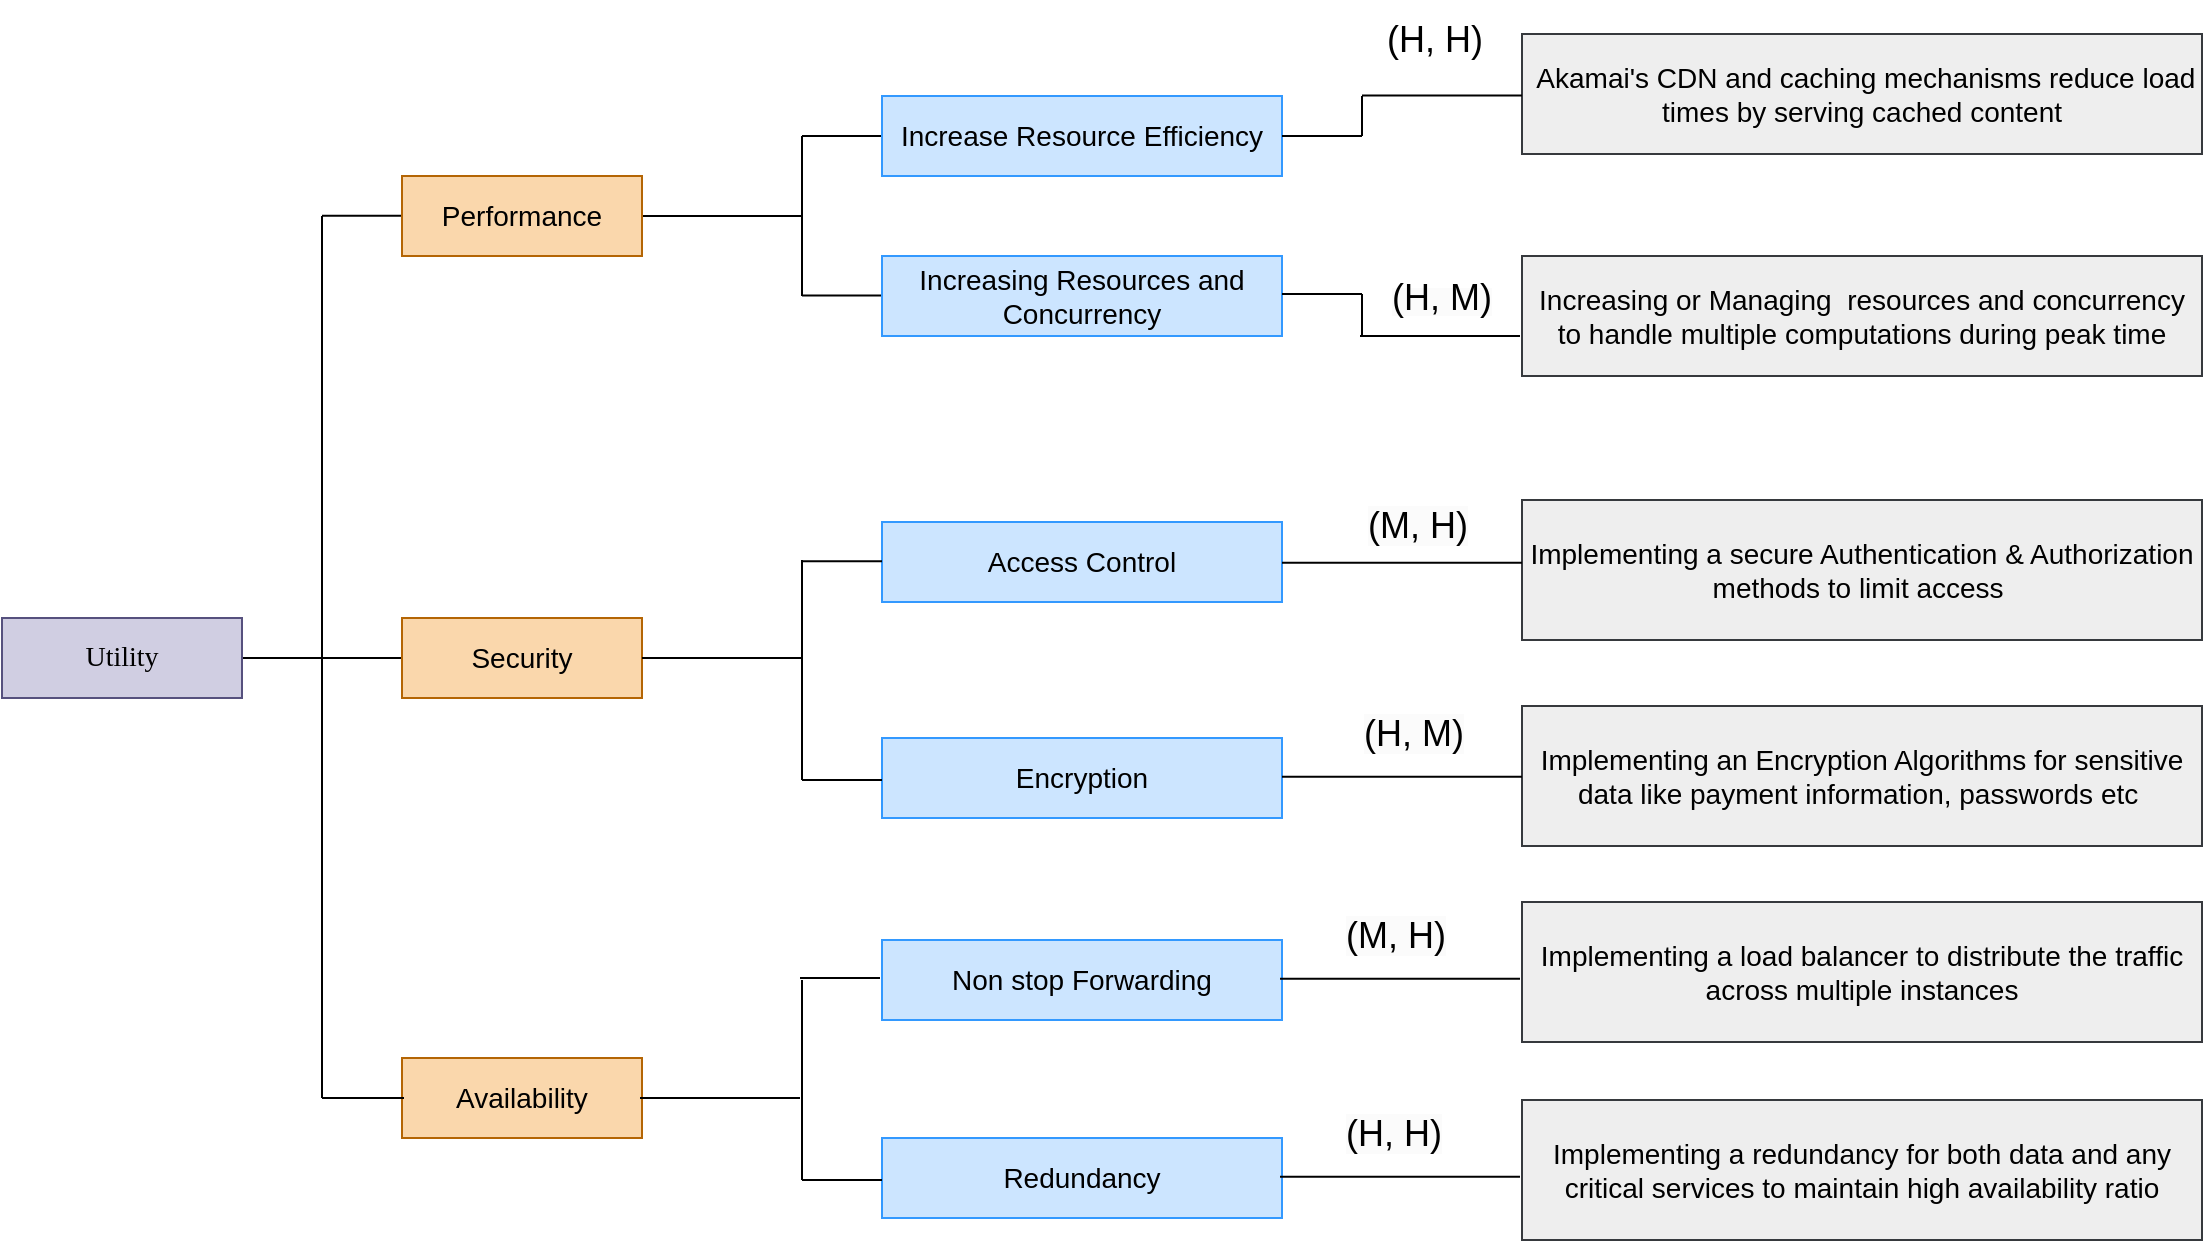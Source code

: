 <mxfile version="24.8.3">
  <diagram name="Page-1" id="LmiuUmgnv__zAsx9lShg">
    <mxGraphModel dx="1286" dy="742" grid="1" gridSize="10" guides="1" tooltips="1" connect="1" arrows="1" fold="1" page="1" pageScale="1" pageWidth="1654" pageHeight="1169" math="0" shadow="0">
      <root>
        <mxCell id="0" />
        <mxCell id="1" parent="0" />
        <mxCell id="gtHZ6hIYW6Zl_LwmwWwU-5" value="&lt;font style=&quot;font-size: 14px;&quot;&gt;Availability&lt;/font&gt;" style="rounded=0;whiteSpace=wrap;html=1;fillColor=#fad7ac;strokeColor=#b46504;" parent="1" vertex="1">
          <mxGeometry x="240" y="599" width="120" height="40" as="geometry" />
        </mxCell>
        <mxCell id="gtHZ6hIYW6Zl_LwmwWwU-8" value="&lt;font style=&quot;font-size: 14px;&quot;&gt;&amp;nbsp;Akamai&#39;s CDN and caching mechanisms reduce load times by serving cached content&lt;/font&gt;" style="rounded=0;whiteSpace=wrap;html=1;fillColor=#eeeeee;strokeColor=#36393d;" parent="1" vertex="1">
          <mxGeometry x="800" y="87" width="340" height="60" as="geometry" />
        </mxCell>
        <mxCell id="gtHZ6hIYW6Zl_LwmwWwU-12" value="&lt;span style=&quot;font-size: 14px;&quot;&gt;Increasing or Managing&amp;nbsp; resources and concurrency to handle multiple computations during peak time&lt;/span&gt;" style="rounded=0;whiteSpace=wrap;html=1;fillColor=#eeeeee;strokeColor=#36393d;" parent="1" vertex="1">
          <mxGeometry x="800" y="198" width="340" height="60" as="geometry" />
        </mxCell>
        <mxCell id="gtHZ6hIYW6Zl_LwmwWwU-17" value="" style="endArrow=none;html=1;rounded=0;exitX=1;exitY=0.5;exitDx=0;exitDy=0;entryX=0;entryY=0.5;entryDx=0;entryDy=0;" parent="1" source="gtHZ6hIYW6Zl_LwmwWwU-1" target="gtHZ6hIYW6Zl_LwmwWwU-4" edge="1">
          <mxGeometry width="50" height="50" relative="1" as="geometry">
            <mxPoint x="450" y="429" as="sourcePoint" />
            <mxPoint x="500" y="379" as="targetPoint" />
          </mxGeometry>
        </mxCell>
        <mxCell id="gtHZ6hIYW6Zl_LwmwWwU-18" value="" style="endArrow=none;html=1;rounded=0;" parent="1" edge="1">
          <mxGeometry width="50" height="50" relative="1" as="geometry">
            <mxPoint x="200" y="400" as="sourcePoint" />
            <mxPoint x="200" y="178" as="targetPoint" />
          </mxGeometry>
        </mxCell>
        <mxCell id="gtHZ6hIYW6Zl_LwmwWwU-4" value="&lt;font style=&quot;font-size: 14px;&quot;&gt;Security&lt;/font&gt;" style="rounded=0;whiteSpace=wrap;html=1;fillColor=#fad7ac;strokeColor=#b46504;" parent="1" vertex="1">
          <mxGeometry x="240" y="379" width="120" height="40" as="geometry" />
        </mxCell>
        <mxCell id="gtHZ6hIYW6Zl_LwmwWwU-1" value="&lt;font style=&quot;font-size: 14px;&quot; face=&quot;Verdana&quot;&gt;Utility&lt;/font&gt;" style="rounded=0;whiteSpace=wrap;html=1;fillColor=#d0cee2;strokeColor=#56517e;" parent="1" vertex="1">
          <mxGeometry x="40" y="379" width="120" height="40" as="geometry" />
        </mxCell>
        <mxCell id="gtHZ6hIYW6Zl_LwmwWwU-21" value="" style="endArrow=none;html=1;rounded=0;" parent="1" edge="1">
          <mxGeometry width="50" height="50" relative="1" as="geometry">
            <mxPoint x="200" y="177.82" as="sourcePoint" />
            <mxPoint x="240" y="177.82" as="targetPoint" />
            <Array as="points" />
          </mxGeometry>
        </mxCell>
        <mxCell id="gtHZ6hIYW6Zl_LwmwWwU-22" value="" style="endArrow=none;html=1;rounded=0;exitX=1;exitY=0.5;exitDx=0;exitDy=0;" parent="1" source="gtHZ6hIYW6Zl_LwmwWwU-2" edge="1">
          <mxGeometry width="50" height="50" relative="1" as="geometry">
            <mxPoint x="470" y="358" as="sourcePoint" />
            <mxPoint x="440" y="178" as="targetPoint" />
          </mxGeometry>
        </mxCell>
        <mxCell id="gtHZ6hIYW6Zl_LwmwWwU-23" value="" style="endArrow=none;html=1;rounded=0;" parent="1" edge="1">
          <mxGeometry width="50" height="50" relative="1" as="geometry">
            <mxPoint x="440" y="218" as="sourcePoint" />
            <mxPoint x="440" y="138" as="targetPoint" />
          </mxGeometry>
        </mxCell>
        <mxCell id="gtHZ6hIYW6Zl_LwmwWwU-24" value="" style="endArrow=none;html=1;rounded=0;entryX=0;entryY=0.5;entryDx=0;entryDy=0;" parent="1" target="gtHZ6hIYW6Zl_LwmwWwU-7" edge="1">
          <mxGeometry width="50" height="50" relative="1" as="geometry">
            <mxPoint x="440" y="138" as="sourcePoint" />
            <mxPoint x="520" y="308" as="targetPoint" />
          </mxGeometry>
        </mxCell>
        <mxCell id="gtHZ6hIYW6Zl_LwmwWwU-25" value="" style="endArrow=none;html=1;rounded=0;entryX=0;entryY=0.5;entryDx=0;entryDy=0;" parent="1" edge="1">
          <mxGeometry width="50" height="50" relative="1" as="geometry">
            <mxPoint x="440" y="217.71" as="sourcePoint" />
            <mxPoint x="480" y="217.71" as="targetPoint" />
          </mxGeometry>
        </mxCell>
        <mxCell id="gtHZ6hIYW6Zl_LwmwWwU-2" value="&lt;font style=&quot;font-size: 14px;&quot;&gt;Performance&lt;/font&gt;" style="rounded=0;whiteSpace=wrap;html=1;fillColor=#fad7ac;strokeColor=#b46504;" parent="1" vertex="1">
          <mxGeometry x="240" y="158" width="120" height="40" as="geometry" />
        </mxCell>
        <mxCell id="gtHZ6hIYW6Zl_LwmwWwU-7" value="&lt;font style=&quot;font-size: 14px;&quot;&gt;Increase Resource Efficiency&lt;/font&gt;" style="rounded=0;whiteSpace=wrap;html=1;fillColor=#cce5ff;strokeColor=#3399FF;" parent="1" vertex="1">
          <mxGeometry x="480" y="118" width="200" height="40" as="geometry" />
        </mxCell>
        <mxCell id="gtHZ6hIYW6Zl_LwmwWwU-11" value="&lt;span style=&quot;font-size: 14px;&quot;&gt;Increasing Resources and Concurrency&lt;/span&gt;" style="rounded=0;whiteSpace=wrap;html=1;fillColor=#cce5ff;strokeColor=#3399FF;" parent="1" vertex="1">
          <mxGeometry x="480" y="198" width="200" height="40" as="geometry" />
        </mxCell>
        <mxCell id="gtHZ6hIYW6Zl_LwmwWwU-28" value="" style="endArrow=none;html=1;rounded=0;entryX=1;entryY=0.5;entryDx=0;entryDy=0;" parent="1" target="gtHZ6hIYW6Zl_LwmwWwU-7" edge="1">
          <mxGeometry width="50" height="50" relative="1" as="geometry">
            <mxPoint x="720" y="138" as="sourcePoint" />
            <mxPoint x="470" y="268" as="targetPoint" />
          </mxGeometry>
        </mxCell>
        <mxCell id="gtHZ6hIYW6Zl_LwmwWwU-29" value="" style="endArrow=none;html=1;rounded=0;" parent="1" edge="1">
          <mxGeometry width="50" height="50" relative="1" as="geometry">
            <mxPoint x="720" y="118" as="sourcePoint" />
            <mxPoint x="720" y="138" as="targetPoint" />
          </mxGeometry>
        </mxCell>
        <mxCell id="gtHZ6hIYW6Zl_LwmwWwU-31" value="" style="endArrow=none;html=1;rounded=0;entryX=1;entryY=0.5;entryDx=0;entryDy=0;" parent="1" edge="1">
          <mxGeometry width="50" height="50" relative="1" as="geometry">
            <mxPoint x="720" y="217" as="sourcePoint" />
            <mxPoint x="680" y="217" as="targetPoint" />
          </mxGeometry>
        </mxCell>
        <mxCell id="gtHZ6hIYW6Zl_LwmwWwU-32" value="" style="endArrow=none;html=1;rounded=0;" parent="1" edge="1">
          <mxGeometry width="50" height="50" relative="1" as="geometry">
            <mxPoint x="720" y="217" as="sourcePoint" />
            <mxPoint x="720" y="238" as="targetPoint" />
          </mxGeometry>
        </mxCell>
        <mxCell id="gtHZ6hIYW6Zl_LwmwWwU-33" value="" style="endArrow=none;html=1;rounded=0;" parent="1" edge="1">
          <mxGeometry width="50" height="50" relative="1" as="geometry">
            <mxPoint x="719" y="238" as="sourcePoint" />
            <mxPoint x="799" y="238" as="targetPoint" />
          </mxGeometry>
        </mxCell>
        <mxCell id="gtHZ6hIYW6Zl_LwmwWwU-34" value="" style="endArrow=none;html=1;rounded=0;" parent="1" edge="1">
          <mxGeometry width="50" height="50" relative="1" as="geometry">
            <mxPoint x="720" y="117.79" as="sourcePoint" />
            <mxPoint x="800" y="117.79" as="targetPoint" />
          </mxGeometry>
        </mxCell>
        <mxCell id="gtHZ6hIYW6Zl_LwmwWwU-35" value="&lt;span style=&quot;font-size: 14px;&quot;&gt;Access Control&lt;/span&gt;" style="rounded=0;whiteSpace=wrap;html=1;fillColor=#cce5ff;strokeColor=#3399FF;" parent="1" vertex="1">
          <mxGeometry x="480" y="331" width="200" height="40" as="geometry" />
        </mxCell>
        <mxCell id="gtHZ6hIYW6Zl_LwmwWwU-36" value="&lt;span style=&quot;font-size: 14px;&quot;&gt;Implementing a secure Authentication &amp;amp; Authorization methods to limit access&amp;nbsp;&lt;/span&gt;" style="rounded=0;whiteSpace=wrap;html=1;fillColor=#eeeeee;strokeColor=#36393d;" parent="1" vertex="1">
          <mxGeometry x="800" y="320" width="340" height="70" as="geometry" />
        </mxCell>
        <mxCell id="gtHZ6hIYW6Zl_LwmwWwU-37" value="&lt;span style=&quot;font-size: 14px;&quot;&gt;Encryption&lt;/span&gt;" style="rounded=0;whiteSpace=wrap;html=1;fillColor=#cce5ff;strokeColor=#3399FF;" parent="1" vertex="1">
          <mxGeometry x="480" y="439" width="200" height="40" as="geometry" />
        </mxCell>
        <mxCell id="gtHZ6hIYW6Zl_LwmwWwU-38" value="&lt;span style=&quot;font-size: 14px;&quot;&gt;Implementing an Encryption Algorithms for sensitive data like payment information, passwords etc&amp;nbsp;&lt;/span&gt;" style="rounded=0;whiteSpace=wrap;html=1;fillColor=#eeeeee;strokeColor=#36393d;" parent="1" vertex="1">
          <mxGeometry x="800" y="423" width="340" height="70" as="geometry" />
        </mxCell>
        <mxCell id="gtHZ6hIYW6Zl_LwmwWwU-39" value="" style="endArrow=none;html=1;rounded=0;exitX=1;exitY=0.5;exitDx=0;exitDy=0;" parent="1" source="gtHZ6hIYW6Zl_LwmwWwU-4" edge="1">
          <mxGeometry width="50" height="50" relative="1" as="geometry">
            <mxPoint x="560" y="400" as="sourcePoint" />
            <mxPoint x="440" y="399" as="targetPoint" />
          </mxGeometry>
        </mxCell>
        <mxCell id="gtHZ6hIYW6Zl_LwmwWwU-40" value="" style="endArrow=none;html=1;rounded=0;" parent="1" edge="1">
          <mxGeometry width="50" height="50" relative="1" as="geometry">
            <mxPoint x="440" y="400" as="sourcePoint" />
            <mxPoint x="440" y="350" as="targetPoint" />
          </mxGeometry>
        </mxCell>
        <mxCell id="gtHZ6hIYW6Zl_LwmwWwU-41" value="" style="endArrow=none;html=1;rounded=0;entryX=0;entryY=0.5;entryDx=0;entryDy=0;" parent="1" edge="1">
          <mxGeometry width="50" height="50" relative="1" as="geometry">
            <mxPoint x="440" y="350.57" as="sourcePoint" />
            <mxPoint x="480" y="350.57" as="targetPoint" />
          </mxGeometry>
        </mxCell>
        <mxCell id="gtHZ6hIYW6Zl_LwmwWwU-42" value="" style="endArrow=none;html=1;rounded=0;" parent="1" edge="1">
          <mxGeometry width="50" height="50" relative="1" as="geometry">
            <mxPoint x="440" y="460" as="sourcePoint" />
            <mxPoint x="440" y="400" as="targetPoint" />
          </mxGeometry>
        </mxCell>
        <mxCell id="gtHZ6hIYW6Zl_LwmwWwU-43" value="" style="endArrow=none;html=1;rounded=0;entryX=0;entryY=0.5;entryDx=0;entryDy=0;" parent="1" edge="1">
          <mxGeometry width="50" height="50" relative="1" as="geometry">
            <mxPoint x="440" y="460" as="sourcePoint" />
            <mxPoint x="480" y="460" as="targetPoint" />
          </mxGeometry>
        </mxCell>
        <mxCell id="gtHZ6hIYW6Zl_LwmwWwU-44" value="" style="endArrow=none;html=1;rounded=0;entryX=1;entryY=0.5;entryDx=0;entryDy=0;exitX=0;exitY=0.5;exitDx=0;exitDy=0;" parent="1" edge="1">
          <mxGeometry width="50" height="50" relative="1" as="geometry">
            <mxPoint x="800" y="351.38" as="sourcePoint" />
            <mxPoint x="680" y="351.38" as="targetPoint" />
          </mxGeometry>
        </mxCell>
        <mxCell id="gtHZ6hIYW6Zl_LwmwWwU-45" value="" style="endArrow=none;html=1;rounded=0;entryX=1;entryY=0.5;entryDx=0;entryDy=0;exitX=0;exitY=0.5;exitDx=0;exitDy=0;" parent="1" edge="1">
          <mxGeometry width="50" height="50" relative="1" as="geometry">
            <mxPoint x="800" y="458.37" as="sourcePoint" />
            <mxPoint x="680" y="458.37" as="targetPoint" />
          </mxGeometry>
        </mxCell>
        <mxCell id="gtHZ6hIYW6Zl_LwmwWwU-46" value="&lt;span style=&quot;font-size: 14px;&quot;&gt;Non stop Forwarding&lt;/span&gt;" style="rounded=0;whiteSpace=wrap;html=1;fillColor=#cce5ff;strokeColor=#3399FF;" parent="1" vertex="1">
          <mxGeometry x="480" y="540" width="200" height="40" as="geometry" />
        </mxCell>
        <mxCell id="gtHZ6hIYW6Zl_LwmwWwU-47" value="&lt;span style=&quot;font-size: 14px;&quot;&gt;Implementing a load balancer to distribute the traffic across multiple instances&lt;/span&gt;" style="rounded=0;whiteSpace=wrap;html=1;fillColor=#eeeeee;strokeColor=#36393d;" parent="1" vertex="1">
          <mxGeometry x="800" y="521" width="340" height="70" as="geometry" />
        </mxCell>
        <mxCell id="gtHZ6hIYW6Zl_LwmwWwU-48" value="" style="endArrow=none;html=1;rounded=0;" parent="1" edge="1">
          <mxGeometry width="50" height="50" relative="1" as="geometry">
            <mxPoint x="200" y="619" as="sourcePoint" />
            <mxPoint x="200" y="400" as="targetPoint" />
          </mxGeometry>
        </mxCell>
        <mxCell id="gtHZ6hIYW6Zl_LwmwWwU-50" value="" style="endArrow=none;html=1;rounded=0;" parent="1" edge="1">
          <mxGeometry width="50" height="50" relative="1" as="geometry">
            <mxPoint x="200" y="619" as="sourcePoint" />
            <mxPoint x="241" y="619" as="targetPoint" />
            <Array as="points" />
          </mxGeometry>
        </mxCell>
        <mxCell id="gtHZ6hIYW6Zl_LwmwWwU-51" value="" style="endArrow=none;html=1;rounded=0;exitX=1;exitY=0.5;exitDx=0;exitDy=0;" parent="1" edge="1">
          <mxGeometry width="50" height="50" relative="1" as="geometry">
            <mxPoint x="359" y="619" as="sourcePoint" />
            <mxPoint x="439" y="619" as="targetPoint" />
          </mxGeometry>
        </mxCell>
        <mxCell id="gtHZ6hIYW6Zl_LwmwWwU-52" value="" style="endArrow=none;html=1;rounded=0;" parent="1" edge="1">
          <mxGeometry width="50" height="50" relative="1" as="geometry">
            <mxPoint x="440" y="619" as="sourcePoint" />
            <mxPoint x="440" y="560" as="targetPoint" />
          </mxGeometry>
        </mxCell>
        <mxCell id="gtHZ6hIYW6Zl_LwmwWwU-53" value="" style="endArrow=none;html=1;rounded=0;entryX=0;entryY=0.5;entryDx=0;entryDy=0;" parent="1" edge="1">
          <mxGeometry width="50" height="50" relative="1" as="geometry">
            <mxPoint x="439" y="559" as="sourcePoint" />
            <mxPoint x="479" y="559" as="targetPoint" />
          </mxGeometry>
        </mxCell>
        <mxCell id="gtHZ6hIYW6Zl_LwmwWwU-54" value="" style="endArrow=none;html=1;rounded=0;entryX=1;entryY=0.5;entryDx=0;entryDy=0;exitX=0;exitY=0.5;exitDx=0;exitDy=0;" parent="1" edge="1">
          <mxGeometry width="50" height="50" relative="1" as="geometry">
            <mxPoint x="799" y="559.37" as="sourcePoint" />
            <mxPoint x="679" y="559.37" as="targetPoint" />
          </mxGeometry>
        </mxCell>
        <mxCell id="gtHZ6hIYW6Zl_LwmwWwU-55" value="&lt;span style=&quot;font-size: 14px;&quot;&gt;Redundancy&lt;/span&gt;" style="rounded=0;whiteSpace=wrap;html=1;fillColor=#cce5ff;strokeColor=#3399FF;" parent="1" vertex="1">
          <mxGeometry x="480" y="639" width="200" height="40" as="geometry" />
        </mxCell>
        <mxCell id="gtHZ6hIYW6Zl_LwmwWwU-56" value="&lt;span style=&quot;font-size: 14px;&quot;&gt;Implementing a redundancy for both data and any critical services to maintain high availability ratio&lt;/span&gt;" style="rounded=0;whiteSpace=wrap;html=1;fillColor=#eeeeee;strokeColor=#36393d;" parent="1" vertex="1">
          <mxGeometry x="800" y="620" width="340" height="70" as="geometry" />
        </mxCell>
        <mxCell id="gtHZ6hIYW6Zl_LwmwWwU-57" value="" style="endArrow=none;html=1;rounded=0;" parent="1" edge="1">
          <mxGeometry width="50" height="50" relative="1" as="geometry">
            <mxPoint x="440" y="660" as="sourcePoint" />
            <mxPoint x="440" y="619" as="targetPoint" />
          </mxGeometry>
        </mxCell>
        <mxCell id="gtHZ6hIYW6Zl_LwmwWwU-58" value="" style="endArrow=none;html=1;rounded=0;entryX=0;entryY=0.5;entryDx=0;entryDy=0;" parent="1" edge="1">
          <mxGeometry width="50" height="50" relative="1" as="geometry">
            <mxPoint x="440" y="660" as="sourcePoint" />
            <mxPoint x="480" y="660" as="targetPoint" />
          </mxGeometry>
        </mxCell>
        <mxCell id="gtHZ6hIYW6Zl_LwmwWwU-59" value="" style="endArrow=none;html=1;rounded=0;entryX=1;entryY=0.5;entryDx=0;entryDy=0;exitX=0;exitY=0.5;exitDx=0;exitDy=0;" parent="1" edge="1">
          <mxGeometry width="50" height="50" relative="1" as="geometry">
            <mxPoint x="799" y="658.37" as="sourcePoint" />
            <mxPoint x="679" y="658.37" as="targetPoint" />
          </mxGeometry>
        </mxCell>
        <mxCell id="gtHZ6hIYW6Zl_LwmwWwU-65" value="&lt;font style=&quot;font-size: 18px;&quot;&gt;(H, H)&lt;/font&gt;" style="text;html=1;align=center;verticalAlign=middle;resizable=0;points=[];autosize=1;strokeColor=none;fillColor=none;" parent="1" vertex="1">
          <mxGeometry x="721" y="70" width="70" height="40" as="geometry" />
        </mxCell>
        <mxCell id="gtHZ6hIYW6Zl_LwmwWwU-66" value="&lt;span style=&quot;color: rgb(0, 0, 0); font-family: Helvetica; font-style: normal; font-variant-ligatures: normal; font-variant-caps: normal; font-weight: 400; letter-spacing: normal; orphans: 2; text-align: center; text-indent: 0px; text-transform: none; widows: 2; word-spacing: 0px; -webkit-text-stroke-width: 0px; white-space: nowrap; background-color: rgb(251, 251, 251); text-decoration-thickness: initial; text-decoration-style: initial; text-decoration-color: initial; float: none; display: inline !important;&quot;&gt;&lt;font style=&quot;font-size: 18px;&quot;&gt;(H, M)&lt;/font&gt;&lt;/span&gt;" style="text;whiteSpace=wrap;html=1;" parent="1" vertex="1">
          <mxGeometry x="733" y="202" width="70" height="40" as="geometry" />
        </mxCell>
        <mxCell id="gtHZ6hIYW6Zl_LwmwWwU-69" value="&lt;span style=&quot;color: rgb(0, 0, 0); font-family: Helvetica; font-size: 18px; font-style: normal; font-variant-ligatures: normal; font-variant-caps: normal; font-weight: 400; letter-spacing: normal; orphans: 2; text-align: center; text-indent: 0px; text-transform: none; widows: 2; word-spacing: 0px; -webkit-text-stroke-width: 0px; white-space: nowrap; background-color: rgb(251, 251, 251); text-decoration-thickness: initial; text-decoration-style: initial; text-decoration-color: initial; display: inline !important; float: none;&quot;&gt;(M, H)&lt;/span&gt;" style="text;whiteSpace=wrap;html=1;" parent="1" vertex="1">
          <mxGeometry x="721" y="316" width="80" height="50" as="geometry" />
        </mxCell>
        <mxCell id="gtHZ6hIYW6Zl_LwmwWwU-70" value="&lt;span style=&quot;color: rgb(0, 0, 0); font-family: Helvetica; font-size: 18px; font-style: normal; font-variant-ligatures: normal; font-variant-caps: normal; font-weight: 400; letter-spacing: normal; orphans: 2; text-align: center; text-indent: 0px; text-transform: none; widows: 2; word-spacing: 0px; -webkit-text-stroke-width: 0px; white-space: nowrap; background-color: rgb(251, 251, 251); text-decoration-thickness: initial; text-decoration-style: initial; text-decoration-color: initial; display: inline !important; float: none;&quot;&gt;(H, M)&lt;/span&gt;" style="text;whiteSpace=wrap;html=1;" parent="1" vertex="1">
          <mxGeometry x="719" y="420" width="80" height="50" as="geometry" />
        </mxCell>
        <mxCell id="gtHZ6hIYW6Zl_LwmwWwU-71" value="&lt;span style=&quot;color: rgb(0, 0, 0); font-family: Helvetica; font-size: 18px; font-style: normal; font-variant-ligatures: normal; font-variant-caps: normal; font-weight: 400; letter-spacing: normal; orphans: 2; text-align: center; text-indent: 0px; text-transform: none; widows: 2; word-spacing: 0px; -webkit-text-stroke-width: 0px; white-space: nowrap; background-color: rgb(251, 251, 251); text-decoration-thickness: initial; text-decoration-style: initial; text-decoration-color: initial; display: inline !important; float: none;&quot;&gt;(M, H)&lt;/span&gt;" style="text;whiteSpace=wrap;html=1;" parent="1" vertex="1">
          <mxGeometry x="710" y="521" width="80" height="50" as="geometry" />
        </mxCell>
        <mxCell id="gtHZ6hIYW6Zl_LwmwWwU-72" value="&lt;span style=&quot;color: rgb(0, 0, 0); font-family: Helvetica; font-size: 18px; font-style: normal; font-variant-ligatures: normal; font-variant-caps: normal; font-weight: 400; letter-spacing: normal; orphans: 2; text-align: center; text-indent: 0px; text-transform: none; widows: 2; word-spacing: 0px; -webkit-text-stroke-width: 0px; white-space: nowrap; background-color: rgb(251, 251, 251); text-decoration-thickness: initial; text-decoration-style: initial; text-decoration-color: initial; display: inline !important; float: none;&quot;&gt;(H, H)&lt;/span&gt;" style="text;whiteSpace=wrap;html=1;" parent="1" vertex="1">
          <mxGeometry x="710" y="620" width="80" height="50" as="geometry" />
        </mxCell>
      </root>
    </mxGraphModel>
  </diagram>
</mxfile>
